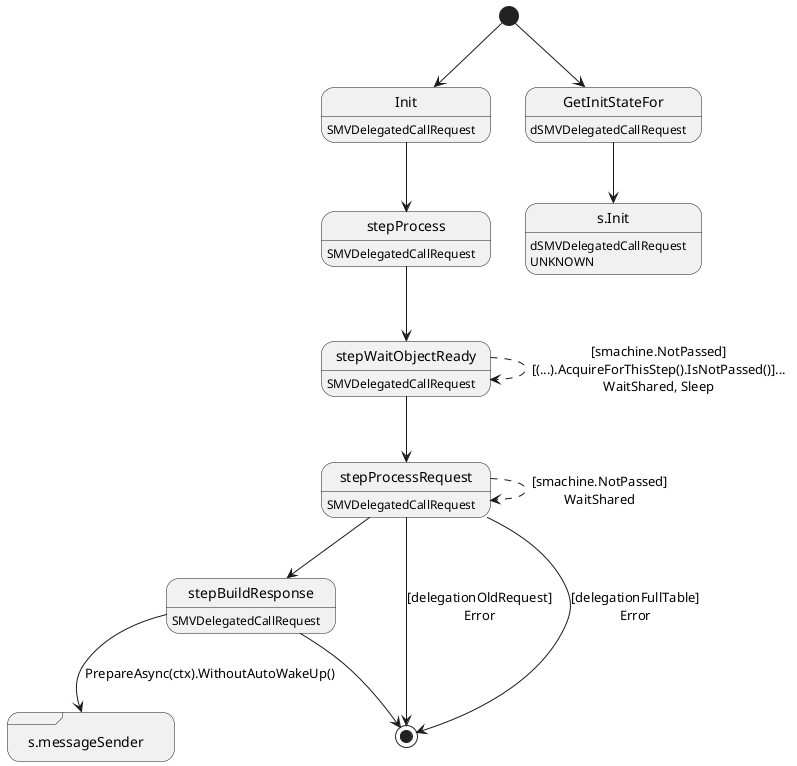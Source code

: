@startuml
state "Init" as T01_S001
T01_S001 : SMVDelegatedCallRequest
[*] --> T01_S001
T01_S001 --> T01_S002
state "s.messageSender" as T01_S006 <<sdlreceive>>
state "stepBuildResponse" as T01_S005
T01_S005 : SMVDelegatedCallRequest
T01_S005 --> T01_S006 : PrepareAsync(ctx).WithoutAutoWakeUp()
T01_S005 --> [*]
state "stepProcess" as T01_S002
T01_S002 : SMVDelegatedCallRequest
T01_S002 --> T01_S003
state "stepProcessRequest" as T01_S004
T01_S004 : SMVDelegatedCallRequest
T01_S004 --[dashed]> T01_S004 : [smachine.NotPassed]\nWaitShared
T01_S004 --> [*] : [delegationOldRequest]\nError
T01_S004 --> [*] : [delegationFullTable]\nError
T01_S004 --> T01_S005
state "stepWaitObjectReady" as T01_S003
T01_S003 : SMVDelegatedCallRequest
T01_S003 --[dashed]> T01_S003 : [smachine.NotPassed]\n[(...).AcquireForThisStep().IsNotPassed()]...\nWaitShared, Sleep
T01_S003 --> T01_S004
state "GetInitStateFor" as T00_S001
T00_S001 : dSMVDelegatedCallRequest
[*] --> T00_S001
state "s.Init" as T00_U001
T00_U001 : dSMVDelegatedCallRequest
T00_U001 : UNKNOWN 
T00_S001 --> T00_U001
@enduml
